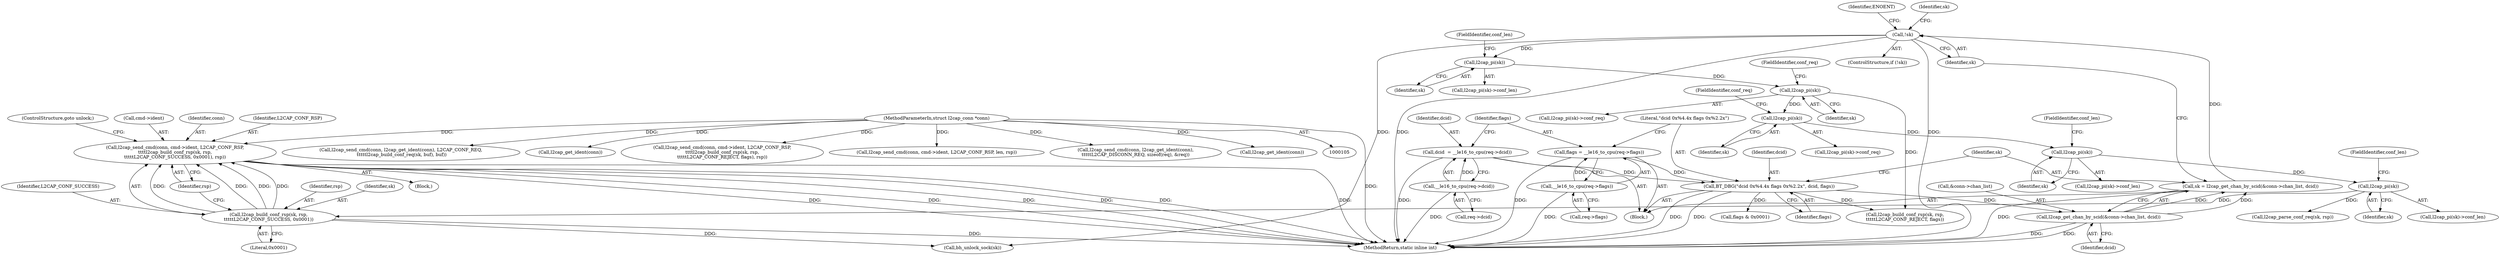 digraph "0_linux_f2fcfcd670257236ebf2088bbdf26f6a8ef459fe_0@API" {
"1000218" [label="(Call,l2cap_send_cmd(conn, cmd->ident, L2CAP_CONF_RSP,\n\t\t\t\tl2cap_build_conf_rsp(sk, rsp,\n\t\t\t\t\tL2CAP_CONF_SUCCESS, 0x0001), rsp))"];
"1000106" [label="(MethodParameterIn,struct l2cap_conn *conn)"];
"1000224" [label="(Call,l2cap_build_conf_rsp(sk, rsp,\n\t\t\t\t\tL2CAP_CONF_SUCCESS, 0x0001))"];
"1000209" [label="(Call,l2cap_pi(sk))"];
"1000200" [label="(Call,l2cap_pi(sk))"];
"1000196" [label="(Call,l2cap_pi(sk))"];
"1000176" [label="(Call,l2cap_pi(sk))"];
"1000170" [label="(Call,l2cap_pi(sk))"];
"1000147" [label="(Call,!sk)"];
"1000138" [label="(Call,sk = l2cap_get_chan_by_scid(&conn->chan_list, dcid))"];
"1000140" [label="(Call,l2cap_get_chan_by_scid(&conn->chan_list, dcid))"];
"1000134" [label="(Call,BT_DBG(\"dcid 0x%4.4x flags 0x%2.2x\", dcid, flags))"];
"1000122" [label="(Call,dcid  = __le16_to_cpu(req->dcid))"];
"1000124" [label="(Call,__le16_to_cpu(req->dcid))"];
"1000128" [label="(Call,flags = __le16_to_cpu(req->flags))"];
"1000130" [label="(Call,__le16_to_cpu(req->flags))"];
"1000324" [label="(Call,l2cap_send_cmd(conn, l2cap_get_ident(conn), L2CAP_CONF_REQ,\n \t\t\t\t\tl2cap_build_conf_req(sk, buf), buf))"];
"1000226" [label="(Identifier,rsp)"];
"1000343" [label="(MethodReturn,static inline int)"];
"1000130" [label="(Call,__le16_to_cpu(req->flags))"];
"1000326" [label="(Call,l2cap_get_ident(conn))"];
"1000125" [label="(Call,req->dcid)"];
"1000220" [label="(Call,cmd->ident)"];
"1000138" [label="(Call,sk = l2cap_get_chan_by_scid(&conn->chan_list, dcid))"];
"1000219" [label="(Identifier,conn)"];
"1000106" [label="(MethodParameterIn,struct l2cap_conn *conn)"];
"1000199" [label="(Call,l2cap_pi(sk)->conf_len)"];
"1000170" [label="(Call,l2cap_pi(sk))"];
"1000145" [label="(Identifier,dcid)"];
"1000223" [label="(Identifier,L2CAP_CONF_RSP)"];
"1000151" [label="(Identifier,ENOENT)"];
"1000197" [label="(Identifier,sk)"];
"1000136" [label="(Identifier,dcid)"];
"1000110" [label="(Block,)"];
"1000180" [label="(Call,l2cap_send_cmd(conn, cmd->ident, L2CAP_CONF_RSP,\n\t\t\t\tl2cap_build_conf_rsp(sk, rsp,\n\t\t\t\t\tL2CAP_CONF_REJECT, flags), rsp))"];
"1000196" [label="(Call,l2cap_pi(sk))"];
"1000225" [label="(Identifier,sk)"];
"1000270" [label="(Call,l2cap_send_cmd(conn, cmd->ident, L2CAP_CONF_RSP, len, rsp))"];
"1000124" [label="(Call,__le16_to_cpu(req->dcid))"];
"1000178" [label="(FieldIdentifier,conf_req)"];
"1000141" [label="(Call,&conn->chan_list)"];
"1000135" [label="(Literal,\"dcid 0x%4.4x flags 0x%2.2x\")"];
"1000230" [label="(ControlStructure,goto unlock;)"];
"1000123" [label="(Identifier,dcid)"];
"1000129" [label="(Identifier,flags)"];
"1000260" [label="(Call,l2cap_send_cmd(conn, l2cap_get_ident(conn),\n\t\t\t\t\tL2CAP_DISCONN_REQ, sizeof(req), &req))"];
"1000186" [label="(Call,l2cap_build_conf_rsp(sk, rsp,\n\t\t\t\t\tL2CAP_CONF_REJECT, flags))"];
"1000208" [label="(Call,l2cap_pi(sk)->conf_len)"];
"1000147" [label="(Call,!sk)"];
"1000262" [label="(Call,l2cap_get_ident(conn))"];
"1000176" [label="(Call,l2cap_pi(sk))"];
"1000137" [label="(Identifier,flags)"];
"1000131" [label="(Call,req->flags)"];
"1000211" [label="(FieldIdentifier,conf_len)"];
"1000227" [label="(Identifier,L2CAP_CONF_SUCCESS)"];
"1000200" [label="(Call,l2cap_pi(sk))"];
"1000128" [label="(Call,flags = __le16_to_cpu(req->flags))"];
"1000224" [label="(Call,l2cap_build_conf_rsp(sk, rsp,\n\t\t\t\t\tL2CAP_CONF_SUCCESS, 0x0001))"];
"1000339" [label="(Call,bh_unlock_sock(sk))"];
"1000198" [label="(FieldIdentifier,conf_req)"];
"1000217" [label="(Block,)"];
"1000175" [label="(Call,l2cap_pi(sk)->conf_req)"];
"1000195" [label="(Call,l2cap_pi(sk)->conf_req)"];
"1000210" [label="(Identifier,sk)"];
"1000172" [label="(FieldIdentifier,conf_len)"];
"1000228" [label="(Literal,0x0001)"];
"1000218" [label="(Call,l2cap_send_cmd(conn, cmd->ident, L2CAP_CONF_RSP,\n\t\t\t\tl2cap_build_conf_rsp(sk, rsp,\n\t\t\t\t\tL2CAP_CONF_SUCCESS, 0x0001), rsp))"];
"1000214" [label="(Call,flags & 0x0001)"];
"1000201" [label="(Identifier,sk)"];
"1000134" [label="(Call,BT_DBG(\"dcid 0x%4.4x flags 0x%2.2x\", dcid, flags))"];
"1000177" [label="(Identifier,sk)"];
"1000233" [label="(Call,l2cap_parse_conf_req(sk, rsp))"];
"1000209" [label="(Call,l2cap_pi(sk))"];
"1000148" [label="(Identifier,sk)"];
"1000202" [label="(FieldIdentifier,conf_len)"];
"1000169" [label="(Call,l2cap_pi(sk)->conf_len)"];
"1000171" [label="(Identifier,sk)"];
"1000155" [label="(Identifier,sk)"];
"1000139" [label="(Identifier,sk)"];
"1000122" [label="(Call,dcid  = __le16_to_cpu(req->dcid))"];
"1000146" [label="(ControlStructure,if (!sk))"];
"1000229" [label="(Identifier,rsp)"];
"1000140" [label="(Call,l2cap_get_chan_by_scid(&conn->chan_list, dcid))"];
"1000218" -> "1000217"  [label="AST: "];
"1000218" -> "1000229"  [label="CFG: "];
"1000219" -> "1000218"  [label="AST: "];
"1000220" -> "1000218"  [label="AST: "];
"1000223" -> "1000218"  [label="AST: "];
"1000224" -> "1000218"  [label="AST: "];
"1000229" -> "1000218"  [label="AST: "];
"1000230" -> "1000218"  [label="CFG: "];
"1000218" -> "1000343"  [label="DDG: "];
"1000218" -> "1000343"  [label="DDG: "];
"1000218" -> "1000343"  [label="DDG: "];
"1000218" -> "1000343"  [label="DDG: "];
"1000218" -> "1000343"  [label="DDG: "];
"1000218" -> "1000343"  [label="DDG: "];
"1000106" -> "1000218"  [label="DDG: "];
"1000224" -> "1000218"  [label="DDG: "];
"1000224" -> "1000218"  [label="DDG: "];
"1000224" -> "1000218"  [label="DDG: "];
"1000224" -> "1000218"  [label="DDG: "];
"1000106" -> "1000105"  [label="AST: "];
"1000106" -> "1000343"  [label="DDG: "];
"1000106" -> "1000180"  [label="DDG: "];
"1000106" -> "1000260"  [label="DDG: "];
"1000106" -> "1000262"  [label="DDG: "];
"1000106" -> "1000270"  [label="DDG: "];
"1000106" -> "1000324"  [label="DDG: "];
"1000106" -> "1000326"  [label="DDG: "];
"1000224" -> "1000228"  [label="CFG: "];
"1000225" -> "1000224"  [label="AST: "];
"1000226" -> "1000224"  [label="AST: "];
"1000227" -> "1000224"  [label="AST: "];
"1000228" -> "1000224"  [label="AST: "];
"1000229" -> "1000224"  [label="CFG: "];
"1000224" -> "1000343"  [label="DDG: "];
"1000209" -> "1000224"  [label="DDG: "];
"1000224" -> "1000339"  [label="DDG: "];
"1000209" -> "1000208"  [label="AST: "];
"1000209" -> "1000210"  [label="CFG: "];
"1000210" -> "1000209"  [label="AST: "];
"1000211" -> "1000209"  [label="CFG: "];
"1000200" -> "1000209"  [label="DDG: "];
"1000209" -> "1000233"  [label="DDG: "];
"1000200" -> "1000199"  [label="AST: "];
"1000200" -> "1000201"  [label="CFG: "];
"1000201" -> "1000200"  [label="AST: "];
"1000202" -> "1000200"  [label="CFG: "];
"1000196" -> "1000200"  [label="DDG: "];
"1000196" -> "1000195"  [label="AST: "];
"1000196" -> "1000197"  [label="CFG: "];
"1000197" -> "1000196"  [label="AST: "];
"1000198" -> "1000196"  [label="CFG: "];
"1000176" -> "1000196"  [label="DDG: "];
"1000176" -> "1000175"  [label="AST: "];
"1000176" -> "1000177"  [label="CFG: "];
"1000177" -> "1000176"  [label="AST: "];
"1000178" -> "1000176"  [label="CFG: "];
"1000170" -> "1000176"  [label="DDG: "];
"1000176" -> "1000186"  [label="DDG: "];
"1000170" -> "1000169"  [label="AST: "];
"1000170" -> "1000171"  [label="CFG: "];
"1000171" -> "1000170"  [label="AST: "];
"1000172" -> "1000170"  [label="CFG: "];
"1000147" -> "1000170"  [label="DDG: "];
"1000147" -> "1000146"  [label="AST: "];
"1000147" -> "1000148"  [label="CFG: "];
"1000148" -> "1000147"  [label="AST: "];
"1000151" -> "1000147"  [label="CFG: "];
"1000155" -> "1000147"  [label="CFG: "];
"1000147" -> "1000343"  [label="DDG: "];
"1000147" -> "1000343"  [label="DDG: "];
"1000138" -> "1000147"  [label="DDG: "];
"1000147" -> "1000339"  [label="DDG: "];
"1000138" -> "1000110"  [label="AST: "];
"1000138" -> "1000140"  [label="CFG: "];
"1000139" -> "1000138"  [label="AST: "];
"1000140" -> "1000138"  [label="AST: "];
"1000148" -> "1000138"  [label="CFG: "];
"1000138" -> "1000343"  [label="DDG: "];
"1000140" -> "1000138"  [label="DDG: "];
"1000140" -> "1000138"  [label="DDG: "];
"1000140" -> "1000145"  [label="CFG: "];
"1000141" -> "1000140"  [label="AST: "];
"1000145" -> "1000140"  [label="AST: "];
"1000140" -> "1000343"  [label="DDG: "];
"1000140" -> "1000343"  [label="DDG: "];
"1000134" -> "1000140"  [label="DDG: "];
"1000134" -> "1000110"  [label="AST: "];
"1000134" -> "1000137"  [label="CFG: "];
"1000135" -> "1000134"  [label="AST: "];
"1000136" -> "1000134"  [label="AST: "];
"1000137" -> "1000134"  [label="AST: "];
"1000139" -> "1000134"  [label="CFG: "];
"1000134" -> "1000343"  [label="DDG: "];
"1000134" -> "1000343"  [label="DDG: "];
"1000122" -> "1000134"  [label="DDG: "];
"1000128" -> "1000134"  [label="DDG: "];
"1000134" -> "1000186"  [label="DDG: "];
"1000134" -> "1000214"  [label="DDG: "];
"1000122" -> "1000110"  [label="AST: "];
"1000122" -> "1000124"  [label="CFG: "];
"1000123" -> "1000122"  [label="AST: "];
"1000124" -> "1000122"  [label="AST: "];
"1000129" -> "1000122"  [label="CFG: "];
"1000122" -> "1000343"  [label="DDG: "];
"1000124" -> "1000122"  [label="DDG: "];
"1000124" -> "1000125"  [label="CFG: "];
"1000125" -> "1000124"  [label="AST: "];
"1000124" -> "1000343"  [label="DDG: "];
"1000128" -> "1000110"  [label="AST: "];
"1000128" -> "1000130"  [label="CFG: "];
"1000129" -> "1000128"  [label="AST: "];
"1000130" -> "1000128"  [label="AST: "];
"1000135" -> "1000128"  [label="CFG: "];
"1000128" -> "1000343"  [label="DDG: "];
"1000130" -> "1000128"  [label="DDG: "];
"1000130" -> "1000131"  [label="CFG: "];
"1000131" -> "1000130"  [label="AST: "];
"1000130" -> "1000343"  [label="DDG: "];
}
